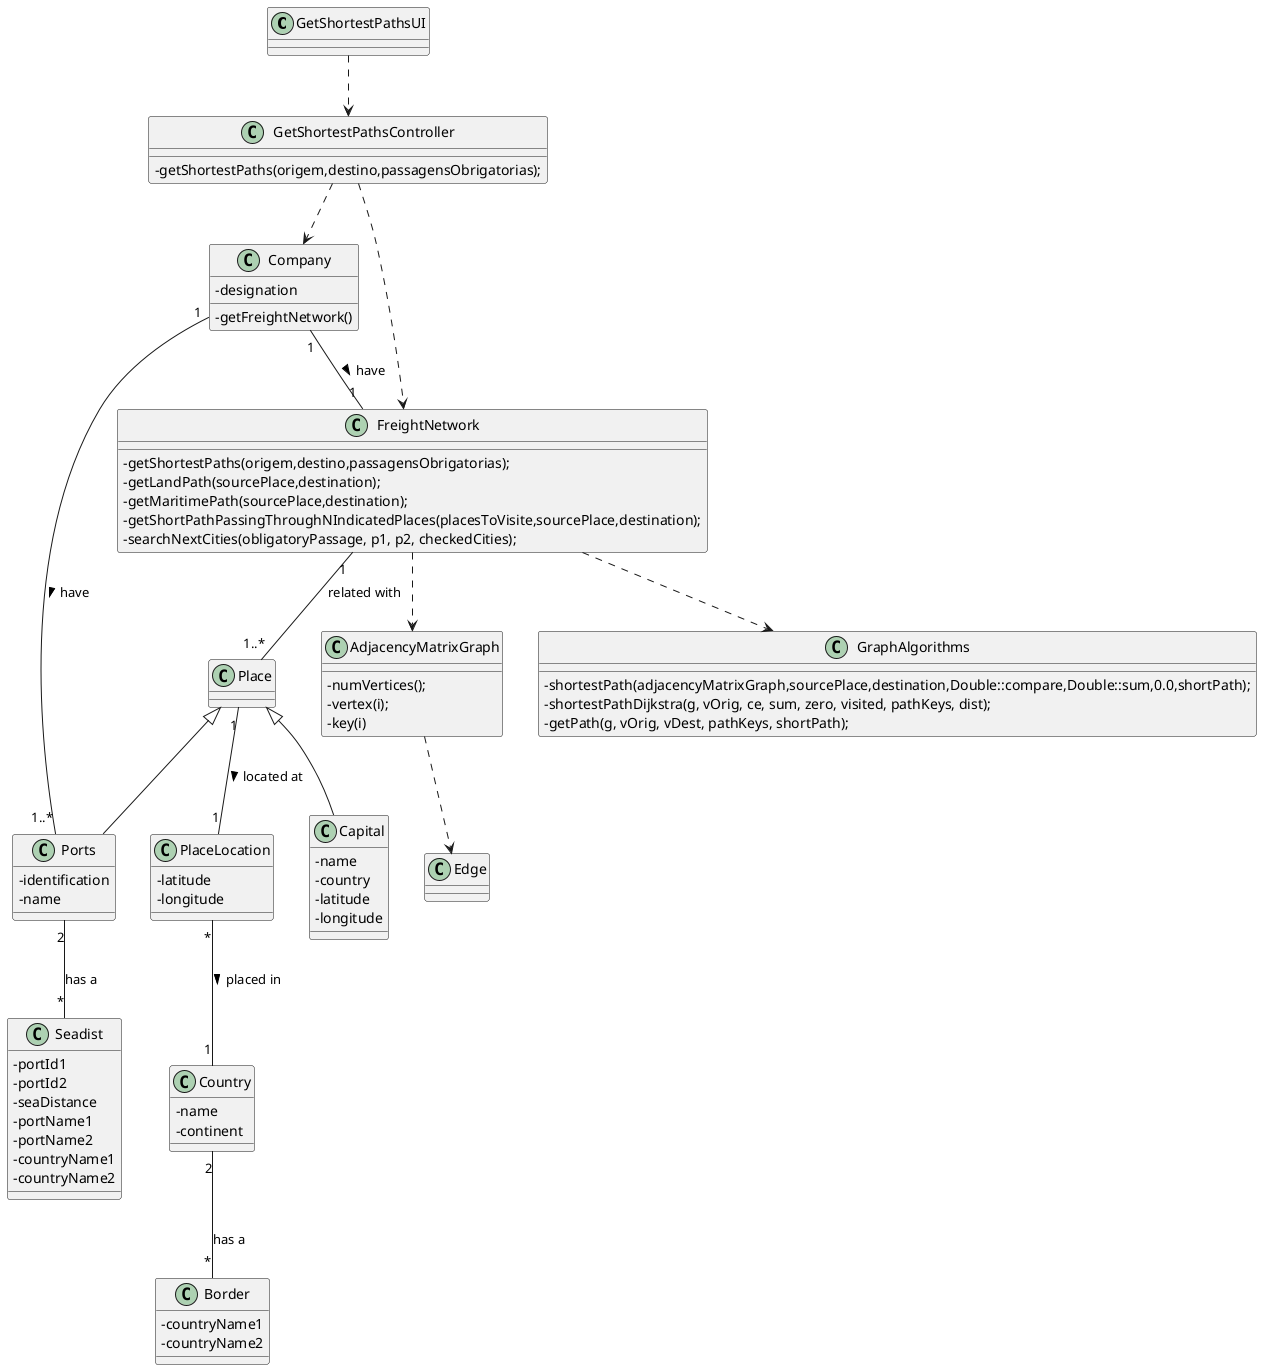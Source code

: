 @startuml
'https://plantuml.com/class-diagram

skinparam classAttributeIconSize 0



class GetShortestPathsUI {}


class GetShortestPathsController {
-getShortestPaths(origem,destino,passagensObrigatorias);
}

class Company {
-designation
-getFreightNetwork()
}



class FreightNetwork {
-getShortestPaths(origem,destino,passagensObrigatorias);
-getLandPath(sourcePlace,destination);
-getMaritimePath(sourcePlace,destination);
-getShortPathPassingThroughNIndicatedPlaces(placesToVisite,sourcePlace,destination);
-searchNextCities(obligatoryPassage, p1, p2, checkedCities);
}

class Ports {
-identification
-name
}


class Country {
-name
-continent
}

class PlaceLocation {
-latitude
-longitude
}

class Capital{
-name
-country
-latitude
-longitude
}

class Place {

}

class Border {
-countryName1
-countryName2
}

class Seadist {
-portId1
-portId2
-seaDistance
-portName1
-portName2
-countryName1
-countryName2
}

class AdjacencyMatrixGraph {
-numVertices();
-vertex(i);
-key(i)
}

class Edge {

}

class GraphAlgorithms {
-shortestPath(adjacencyMatrixGraph,sourcePlace,destination,Double::compare,Double::sum,0.0,shortPath);
-shortestPathDijkstra(g, vOrig, ce, sum, zero, visited, pathKeys, dist);
-getPath(g, vOrig, vDest, pathKeys, shortPath);
}

GetShortestPathsUI ..> GetShortestPathsController

GetShortestPathsController ..> Company
GetShortestPathsController ..> FreightNetwork

Company "1"--"1" FreightNetwork: have >
FreightNetwork ..> AdjacencyMatrixGraph
AdjacencyMatrixGraph ..> Edge
Company "1"--"1..*" Ports: have >

Ports "2"--"*" Seadist: has a
FreightNetwork "1" -- "1..*" Place : related with
Place <|-- Capital
Place <|-- Ports
Country "2" -- "*" Border : has a
PlaceLocation "*" -- "1" Country : placed in >
Place "1" -- "1" PlaceLocation : located at >
FreightNetwork ..> GraphAlgorithms

@enduml